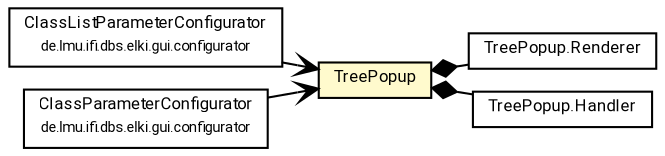 #!/usr/local/bin/dot
#
# Class diagram 
# Generated by UMLGraph version R5_7_2-60-g0e99a6 (http://www.spinellis.gr/umlgraph/)
#

digraph G {
	graph [fontnames="svg"]
	edge [fontname="Roboto",fontsize=7,labelfontname="Roboto",labelfontsize=7,color="black"];
	node [fontname="Roboto",fontcolor="black",fontsize=8,shape=plaintext,margin=0,width=0,height=0];
	nodesep=0.15;
	ranksep=0.25;
	rankdir=LR;
	// de.lmu.ifi.dbs.elki.gui.util.TreePopup
	c10319239 [label=<<table title="de.lmu.ifi.dbs.elki.gui.util.TreePopup" border="0" cellborder="1" cellspacing="0" cellpadding="2" bgcolor="lemonChiffon" href="TreePopup.html" target="_parent">
		<tr><td><table border="0" cellspacing="0" cellpadding="1">
		<tr><td align="center" balign="center"> <font face="Roboto">TreePopup</font> </td></tr>
		</table></td></tr>
		</table>>, URL="TreePopup.html"];
	// de.lmu.ifi.dbs.elki.gui.util.TreePopup.Renderer
	c10319240 [label=<<table title="de.lmu.ifi.dbs.elki.gui.util.TreePopup.Renderer" border="0" cellborder="1" cellspacing="0" cellpadding="2" href="TreePopup.Renderer.html" target="_parent">
		<tr><td><table border="0" cellspacing="0" cellpadding="1">
		<tr><td align="center" balign="center"> <font face="Roboto">TreePopup.Renderer</font> </td></tr>
		</table></td></tr>
		</table>>, URL="TreePopup.Renderer.html"];
	// de.lmu.ifi.dbs.elki.gui.util.TreePopup.Handler
	c10319241 [label=<<table title="de.lmu.ifi.dbs.elki.gui.util.TreePopup.Handler" border="0" cellborder="1" cellspacing="0" cellpadding="2" href="TreePopup.Handler.html" target="_parent">
		<tr><td><table border="0" cellspacing="0" cellpadding="1">
		<tr><td align="center" balign="center"> <font face="Roboto">TreePopup.Handler</font> </td></tr>
		</table></td></tr>
		</table>>, URL="TreePopup.Handler.html"];
	// de.lmu.ifi.dbs.elki.gui.configurator.ClassListParameterConfigurator
	c10319246 [label=<<table title="de.lmu.ifi.dbs.elki.gui.configurator.ClassListParameterConfigurator" border="0" cellborder="1" cellspacing="0" cellpadding="2" href="../configurator/ClassListParameterConfigurator.html" target="_parent">
		<tr><td><table border="0" cellspacing="0" cellpadding="1">
		<tr><td align="center" balign="center"> <font face="Roboto">ClassListParameterConfigurator</font> </td></tr>
		<tr><td align="center" balign="center"> <font face="Roboto" point-size="7.0">de.lmu.ifi.dbs.elki.gui.configurator</font> </td></tr>
		</table></td></tr>
		</table>>, URL="../configurator/ClassListParameterConfigurator.html"];
	// de.lmu.ifi.dbs.elki.gui.configurator.ClassParameterConfigurator
	c10319254 [label=<<table title="de.lmu.ifi.dbs.elki.gui.configurator.ClassParameterConfigurator" border="0" cellborder="1" cellspacing="0" cellpadding="2" href="../configurator/ClassParameterConfigurator.html" target="_parent">
		<tr><td><table border="0" cellspacing="0" cellpadding="1">
		<tr><td align="center" balign="center"> <font face="Roboto">ClassParameterConfigurator</font> </td></tr>
		<tr><td align="center" balign="center"> <font face="Roboto" point-size="7.0">de.lmu.ifi.dbs.elki.gui.configurator</font> </td></tr>
		</table></td></tr>
		</table>>, URL="../configurator/ClassParameterConfigurator.html"];
	// de.lmu.ifi.dbs.elki.gui.util.TreePopup composed de.lmu.ifi.dbs.elki.gui.util.TreePopup.Handler
	c10319239 -> c10319241 [arrowhead=none,arrowtail=diamond,dir=back,weight=6];
	// de.lmu.ifi.dbs.elki.gui.util.TreePopup composed de.lmu.ifi.dbs.elki.gui.util.TreePopup.Renderer
	c10319239 -> c10319240 [arrowhead=none,arrowtail=diamond,dir=back,weight=6];
	// de.lmu.ifi.dbs.elki.gui.configurator.ClassListParameterConfigurator navassoc de.lmu.ifi.dbs.elki.gui.util.TreePopup
	c10319246 -> c10319239 [arrowhead=open,weight=1];
	// de.lmu.ifi.dbs.elki.gui.configurator.ClassParameterConfigurator navassoc de.lmu.ifi.dbs.elki.gui.util.TreePopup
	c10319254 -> c10319239 [arrowhead=open,weight=1];
}

